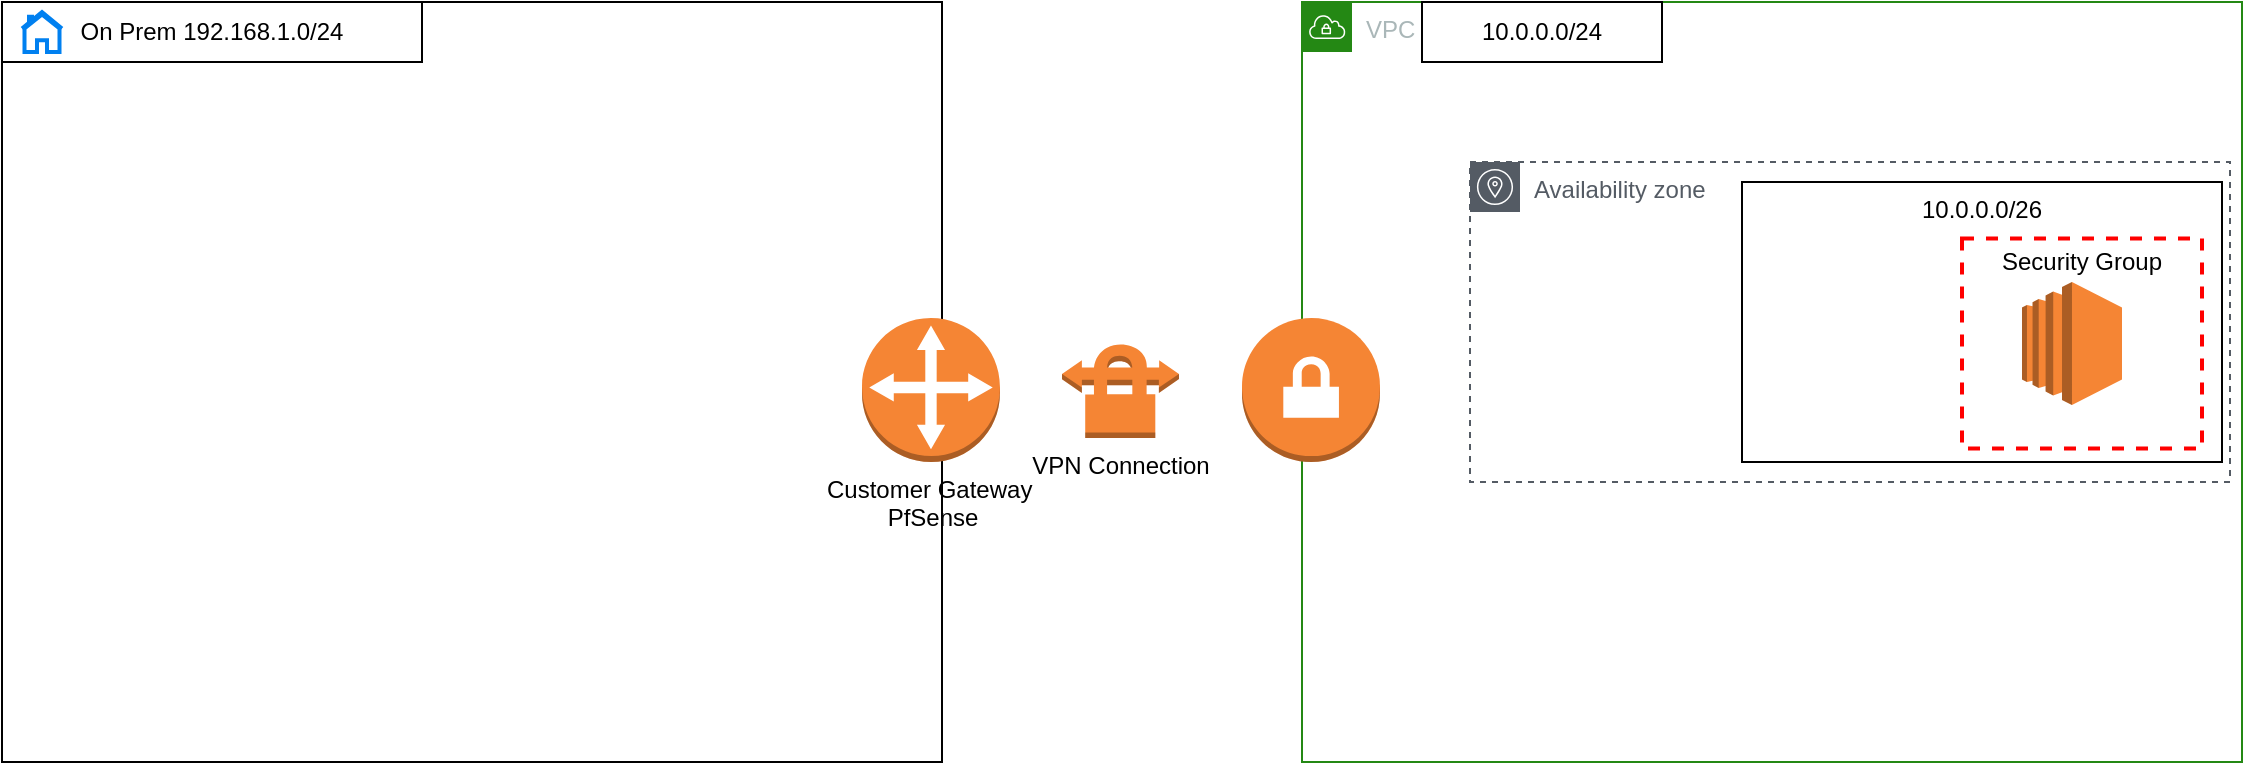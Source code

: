 <mxfile version="15.8.8" type="github">
  <diagram id="V7je1O-hMXL9oF9jtUTb" name="Page-1">
    <mxGraphModel dx="2253" dy="771" grid="1" gridSize="10" guides="1" tooltips="1" connect="1" arrows="1" fold="1" page="1" pageScale="1" pageWidth="827" pageHeight="1169" math="0" shadow="0">
      <root>
        <mxCell id="0" />
        <mxCell id="1" parent="0" />
        <mxCell id="sKMQY5zvEQgRqJb_hfwc-5" value="10.0.0.0/26" style="rounded=0;whiteSpace=wrap;html=1;shadow=0;fillColor=none;verticalAlign=top;" parent="1" vertex="1">
          <mxGeometry x="550" y="130" width="240" height="140" as="geometry" />
        </mxCell>
        <mxCell id="sKMQY5zvEQgRqJb_hfwc-83" value="" style="rounded=0;whiteSpace=wrap;html=1;fillColor=none;" parent="1" vertex="1">
          <mxGeometry x="-320" y="40" width="470" height="380" as="geometry" />
        </mxCell>
        <mxCell id="sKMQY5zvEQgRqJb_hfwc-1" value="VPC" style="points=[[0,0],[0.25,0],[0.5,0],[0.75,0],[1,0],[1,0.25],[1,0.5],[1,0.75],[1,1],[0.75,1],[0.5,1],[0.25,1],[0,1],[0,0.75],[0,0.5],[0,0.25]];outlineConnect=0;gradientColor=none;html=1;whiteSpace=wrap;fontSize=12;fontStyle=0;shape=mxgraph.aws4.group;grIcon=mxgraph.aws4.group_vpc;strokeColor=#248814;fillColor=none;verticalAlign=top;align=left;spacingLeft=30;fontColor=#AAB7B8;dashed=0;" parent="1" vertex="1">
          <mxGeometry x="330" y="40" width="470" height="380" as="geometry" />
        </mxCell>
        <mxCell id="sKMQY5zvEQgRqJb_hfwc-2" value="Availability zone" style="sketch=0;outlineConnect=0;gradientColor=none;html=1;whiteSpace=wrap;fontSize=12;fontStyle=0;shape=mxgraph.aws4.group;grIcon=mxgraph.aws4.group_availability_zone;strokeColor=#545B64;fillColor=none;verticalAlign=top;align=left;spacingLeft=30;fontColor=#545B64;dashed=1;" parent="1" vertex="1">
          <mxGeometry x="414" y="120" width="380" height="160" as="geometry" />
        </mxCell>
        <mxCell id="sKMQY5zvEQgRqJb_hfwc-3" value="" style="outlineConnect=0;dashed=0;verticalLabelPosition=bottom;verticalAlign=top;align=center;html=1;shape=mxgraph.aws3.ec2;fillColor=#F58534;gradientColor=none;" parent="1" vertex="1">
          <mxGeometry x="690" y="180" width="50" height="61.5" as="geometry" />
        </mxCell>
        <mxCell id="sKMQY5zvEQgRqJb_hfwc-4" value="10.0.0.0/24" style="rounded=0;whiteSpace=wrap;html=1;" parent="1" vertex="1">
          <mxGeometry x="390" y="40" width="120" height="30" as="geometry" />
        </mxCell>
        <mxCell id="sKMQY5zvEQgRqJb_hfwc-6" value="" style="html=1;verticalLabelPosition=bottom;align=center;labelBackgroundColor=#ffffff;verticalAlign=top;strokeWidth=2;strokeColor=#0080F0;shadow=0;dashed=0;shape=mxgraph.ios7.icons.home;" parent="1" vertex="1">
          <mxGeometry x="-310" y="45" width="20" height="20" as="geometry" />
        </mxCell>
        <mxCell id="sKMQY5zvEQgRqJb_hfwc-84" value="On Prem 192.168.1.0/24" style="rounded=0;whiteSpace=wrap;html=1;fillColor=none;" parent="1" vertex="1">
          <mxGeometry x="-320" y="40" width="210" height="30" as="geometry" />
        </mxCell>
        <mxCell id="sKMQY5zvEQgRqJb_hfwc-85" value="" style="outlineConnect=0;dashed=0;verticalLabelPosition=bottom;verticalAlign=top;align=center;html=1;shape=mxgraph.aws3.vpn_gateway;fillColor=#F58534;gradientColor=none;" parent="1" vertex="1">
          <mxGeometry x="300" y="198" width="69" height="72" as="geometry" />
        </mxCell>
        <mxCell id="sKMQY5zvEQgRqJb_hfwc-86" value="VPN Connection" style="outlineConnect=0;dashed=0;verticalLabelPosition=bottom;verticalAlign=top;align=center;html=1;shape=mxgraph.aws3.vpn_connection;fillColor=#F58534;gradientColor=none;" parent="1" vertex="1">
          <mxGeometry x="210" y="210" width="58.5" height="48" as="geometry" />
        </mxCell>
        <mxCell id="sKMQY5zvEQgRqJb_hfwc-93" value="Customer Gateway&amp;nbsp;&lt;br&gt;PfSense" style="outlineConnect=0;dashed=0;verticalLabelPosition=bottom;verticalAlign=top;align=center;html=1;shape=mxgraph.aws3.customer_gateway;fillColor=#F58534;gradientColor=none;" parent="1" vertex="1">
          <mxGeometry x="110" y="198" width="69" height="72" as="geometry" />
        </mxCell>
        <mxCell id="sKMQY5zvEQgRqJb_hfwc-94" value="Security Group" style="fontStyle=0;verticalAlign=top;align=center;spacingTop=-2;fillColor=none;rounded=0;whiteSpace=wrap;html=1;strokeColor=#FF0000;strokeWidth=2;dashed=1;container=1;collapsible=0;expand=0;recursiveResize=0;" parent="1" vertex="1">
          <mxGeometry x="660" y="158.25" width="120" height="105" as="geometry" />
        </mxCell>
      </root>
    </mxGraphModel>
  </diagram>
</mxfile>
